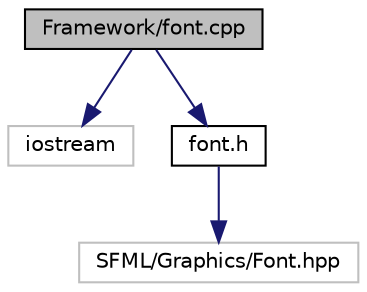 digraph "Framework/font.cpp"
{
  edge [fontname="Helvetica",fontsize="10",labelfontname="Helvetica",labelfontsize="10"];
  node [fontname="Helvetica",fontsize="10",shape=record];
  Node1 [label="Framework/font.cpp",height=0.2,width=0.4,color="black", fillcolor="grey75", style="filled", fontcolor="black"];
  Node1 -> Node2 [color="midnightblue",fontsize="10",style="solid"];
  Node2 [label="iostream",height=0.2,width=0.4,color="grey75", fillcolor="white", style="filled"];
  Node1 -> Node3 [color="midnightblue",fontsize="10",style="solid"];
  Node3 [label="font.h",height=0.2,width=0.4,color="black", fillcolor="white", style="filled",URL="$font_8h.html"];
  Node3 -> Node4 [color="midnightblue",fontsize="10",style="solid"];
  Node4 [label="SFML/Graphics/Font.hpp",height=0.2,width=0.4,color="grey75", fillcolor="white", style="filled"];
}
